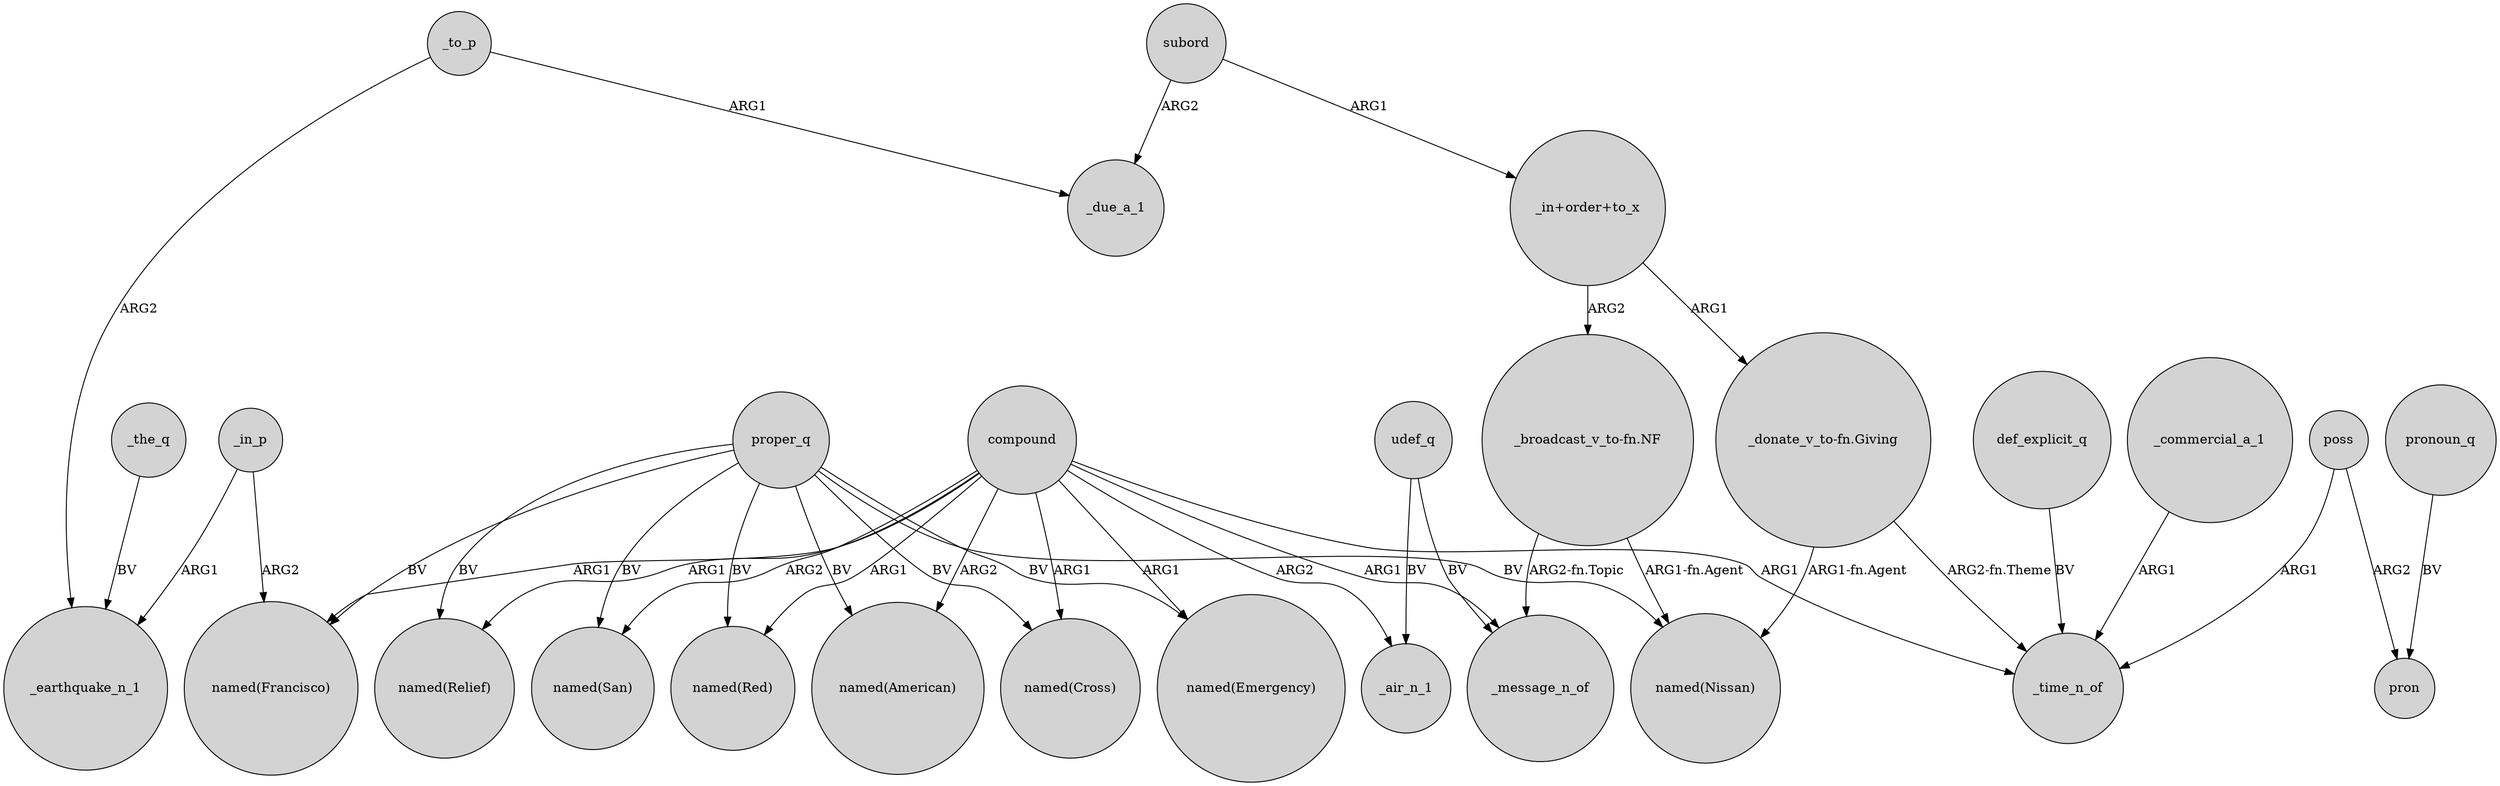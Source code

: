 digraph {
	node [shape=circle style=filled]
	_the_q -> _earthquake_n_1 [label=BV]
	"_broadcast_v_to-fn.NF" -> _message_n_of [label="ARG2-fn.Topic"]
	compound -> "named(Red)" [label=ARG1]
	udef_q -> _air_n_1 [label=BV]
	proper_q -> "named(Cross)" [label=BV]
	_to_p -> _due_a_1 [label=ARG1]
	"_donate_v_to-fn.Giving" -> "named(Nissan)" [label="ARG1-fn.Agent"]
	compound -> _time_n_of [label=ARG1]
	poss -> pron [label=ARG2]
	subord -> "_in+order+to_x" [label=ARG1]
	_to_p -> _earthquake_n_1 [label=ARG2]
	proper_q -> "named(Francisco)" [label=BV]
	compound -> "named(San)" [label=ARG2]
	proper_q -> "named(American)" [label=BV]
	"_donate_v_to-fn.Giving" -> _time_n_of [label="ARG2-fn.Theme"]
	_commercial_a_1 -> _time_n_of [label=ARG1]
	"_in+order+to_x" -> "_donate_v_to-fn.Giving" [label=ARG1]
	subord -> _due_a_1 [label=ARG2]
	compound -> "named(Emergency)" [label=ARG1]
	poss -> _time_n_of [label=ARG1]
	"_broadcast_v_to-fn.NF" -> "named(Nissan)" [label="ARG1-fn.Agent"]
	compound -> "named(American)" [label=ARG2]
	compound -> _message_n_of [label=ARG1]
	pronoun_q -> pron [label=BV]
	proper_q -> "named(Nissan)" [label=BV]
	proper_q -> "named(Relief)" [label=BV]
	_in_p -> "named(Francisco)" [label=ARG2]
	def_explicit_q -> _time_n_of [label=BV]
	_in_p -> _earthquake_n_1 [label=ARG1]
	compound -> "named(Francisco)" [label=ARG1]
	"_in+order+to_x" -> "_broadcast_v_to-fn.NF" [label=ARG2]
	compound -> "named(Relief)" [label=ARG1]
	proper_q -> "named(Emergency)" [label=BV]
	compound -> _air_n_1 [label=ARG2]
	proper_q -> "named(Red)" [label=BV]
	proper_q -> "named(San)" [label=BV]
	udef_q -> _message_n_of [label=BV]
	compound -> "named(Cross)" [label=ARG1]
}
